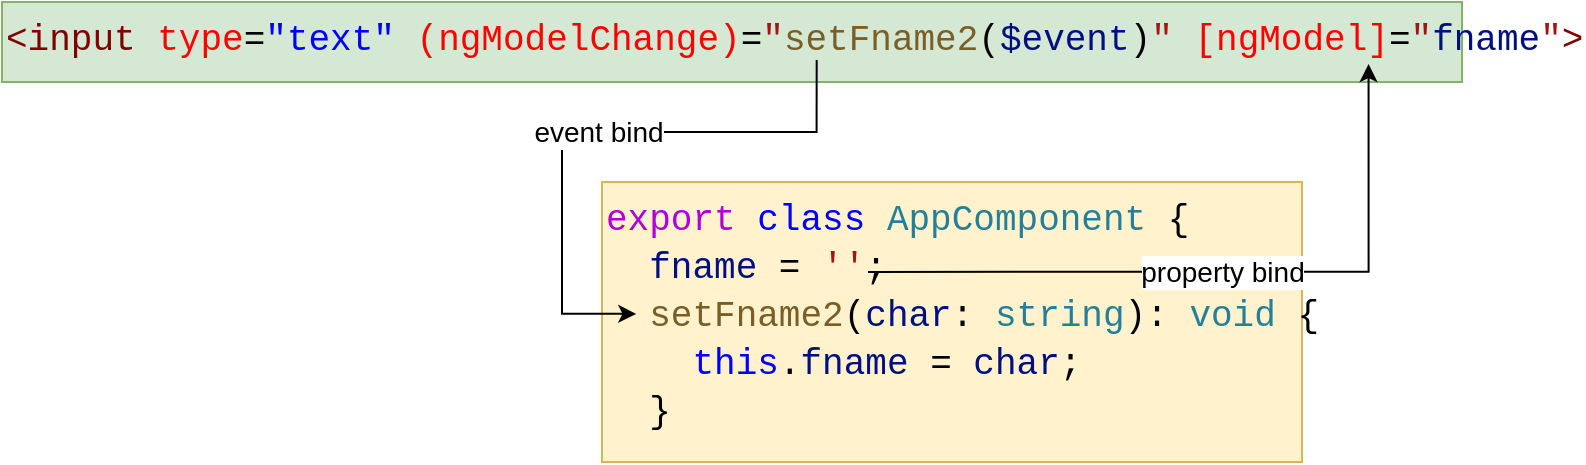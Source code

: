 <mxfile version="14.7.6" type="device"><diagram id="rs47MZBdiqID_HXAhMCf" name="Page-1"><mxGraphModel dx="868" dy="492" grid="1" gridSize="10" guides="1" tooltips="1" connect="1" arrows="1" fold="1" page="1" pageScale="1" pageWidth="850" pageHeight="1100" math="0" shadow="0"><root><mxCell id="0"/><mxCell id="1" parent="0"/><mxCell id="HOYNQZl5QfL2oSvkyfEH-9" value="&lt;div style=&quot;color: rgb(0, 0, 0); font-family: consolas, &amp;quot;courier new&amp;quot;, monospace; font-weight: normal; font-size: 18px; line-height: 24px;&quot;&gt;&lt;div&gt;&lt;span style=&quot;color: #800000&quot;&gt;&amp;lt;input&lt;/span&gt;&lt;span style=&quot;color: #000000&quot;&gt;&amp;nbsp;&lt;/span&gt;&lt;span style=&quot;color: #ff0000&quot;&gt;type&lt;/span&gt;&lt;span style=&quot;color: #000000&quot;&gt;=&lt;/span&gt;&lt;span style=&quot;color: #0000ff&quot;&gt;&quot;text&quot;&lt;/span&gt;&lt;span style=&quot;color: #000000&quot;&gt;&amp;nbsp;&lt;/span&gt;&lt;span style=&quot;color: #ff0000&quot;&gt;(ngModelChange)&lt;/span&gt;&lt;span style=&quot;color: #000000&quot;&gt;=&lt;/span&gt;&lt;span style=&quot;color: #a31515&quot;&gt;&quot;&lt;/span&gt;&lt;span style=&quot;color: #795e26&quot;&gt;setFname2&lt;/span&gt;&lt;span style=&quot;color: #000000&quot;&gt;(&lt;/span&gt;&lt;span style=&quot;color: #001080&quot;&gt;$event&lt;/span&gt;&lt;span style=&quot;color: #000000&quot;&gt;)&lt;/span&gt;&lt;span style=&quot;color: #a31515&quot;&gt;&quot;&lt;/span&gt;&lt;span style=&quot;color: #000000&quot;&gt;&amp;nbsp;&lt;/span&gt;&lt;span style=&quot;color: #ff0000&quot;&gt;[ngModel]&lt;/span&gt;&lt;span style=&quot;color: #000000&quot;&gt;=&lt;/span&gt;&lt;span style=&quot;color: #a31515&quot;&gt;&quot;&lt;/span&gt;&lt;span style=&quot;color: #001080&quot;&gt;fname&lt;/span&gt;&lt;span style=&quot;color: #a31515&quot;&gt;&quot;&lt;/span&gt;&lt;span style=&quot;color: #800000&quot;&gt;&amp;gt;&lt;/span&gt;&lt;/div&gt;&lt;/div&gt;" style="text;whiteSpace=wrap;html=1;fontSize=14;labelBackgroundColor=none;fillColor=#d5e8d4;strokeColor=#82b366;" vertex="1" parent="1"><mxGeometry x="80" y="70" width="730" height="40" as="geometry"/></mxCell><mxCell id="HOYNQZl5QfL2oSvkyfEH-11" value="&lt;div style=&quot;color: rgb(0, 0, 0); font-family: consolas, &amp;quot;courier new&amp;quot;, monospace; font-weight: normal; font-size: 18px; line-height: 24px;&quot;&gt;&lt;div&gt;&lt;span style=&quot;color: #af00db&quot;&gt;export&lt;/span&gt;&lt;span style=&quot;color: #000000&quot;&gt;&amp;nbsp;&lt;/span&gt;&lt;span style=&quot;color: #0000ff&quot;&gt;class&lt;/span&gt;&lt;span style=&quot;color: #000000&quot;&gt;&amp;nbsp;&lt;/span&gt;&lt;span style=&quot;color: #267f99&quot;&gt;AppComponent&lt;/span&gt;&lt;span style=&quot;color: #000000&quot;&gt;&amp;nbsp;{&lt;/span&gt;&lt;/div&gt;&lt;div&gt;&lt;span style=&quot;color: #000000&quot;&gt;&amp;nbsp;&amp;nbsp;&lt;/span&gt;&lt;span style=&quot;color: #001080&quot;&gt;fname&lt;/span&gt;&lt;span style=&quot;color: #000000&quot;&gt;&amp;nbsp;=&amp;nbsp;&lt;/span&gt;&lt;span style=&quot;color: #a31515&quot;&gt;''&lt;/span&gt;&lt;span style=&quot;color: #000000&quot;&gt;;&lt;/span&gt;&lt;/div&gt;&lt;div&gt;&lt;span style=&quot;color: #000000&quot;&gt;&amp;nbsp;&amp;nbsp;&lt;/span&gt;&lt;span style=&quot;color: #795e26&quot;&gt;setFname2&lt;/span&gt;&lt;span style=&quot;color: #000000&quot;&gt;(&lt;/span&gt;&lt;span style=&quot;color: #001080&quot;&gt;char&lt;/span&gt;&lt;span style=&quot;color: #000000&quot;&gt;:&amp;nbsp;&lt;/span&gt;&lt;span style=&quot;color: #267f99&quot;&gt;string&lt;/span&gt;&lt;span style=&quot;color: #000000&quot;&gt;):&amp;nbsp;&lt;/span&gt;&lt;span style=&quot;color: #267f99&quot;&gt;void&lt;/span&gt;&lt;span style=&quot;color: #000000&quot;&gt;&amp;nbsp;{&lt;/span&gt;&lt;/div&gt;&lt;div&gt;&lt;span style=&quot;color: #000000&quot;&gt;&amp;nbsp;&amp;nbsp;&amp;nbsp;&amp;nbsp;&lt;/span&gt;&lt;span style=&quot;color: #0000ff&quot;&gt;this&lt;/span&gt;&lt;span style=&quot;color: #000000&quot;&gt;.&lt;/span&gt;&lt;span style=&quot;color: #001080&quot;&gt;fname&lt;/span&gt;&lt;span style=&quot;color: #000000&quot;&gt;&amp;nbsp;=&amp;nbsp;&lt;/span&gt;&lt;span style=&quot;color: #001080&quot;&gt;char&lt;/span&gt;&lt;span style=&quot;color: #000000&quot;&gt;;&lt;/span&gt;&lt;/div&gt;&lt;div&gt;&lt;span style=&quot;color: #000000&quot;&gt;&amp;nbsp;&amp;nbsp;}&lt;/span&gt;&lt;/div&gt;&lt;/div&gt;" style="text;whiteSpace=wrap;html=1;fontSize=14;fillColor=#fff2cc;strokeColor=#d6b656;labelBackgroundColor=none;" vertex="1" parent="1"><mxGeometry x="380" y="160" width="350" height="140" as="geometry"/></mxCell><mxCell id="HOYNQZl5QfL2oSvkyfEH-13" value="event bind" style="edgeStyle=orthogonalEdgeStyle;rounded=0;orthogonalLoop=1;jettySize=auto;html=1;exitX=0.558;exitY=0.725;exitDx=0;exitDy=0;entryX=0.049;entryY=0.471;entryDx=0;entryDy=0;fontSize=14;exitPerimeter=0;entryPerimeter=0;" edge="1" parent="1" source="HOYNQZl5QfL2oSvkyfEH-9" target="HOYNQZl5QfL2oSvkyfEH-11"><mxGeometry relative="1" as="geometry"><Array as="points"><mxPoint x="487" y="135"/><mxPoint x="360" y="135"/><mxPoint x="360" y="226"/></Array></mxGeometry></mxCell><mxCell id="HOYNQZl5QfL2oSvkyfEH-12" value="property bind" style="edgeStyle=orthogonalEdgeStyle;rounded=0;orthogonalLoop=1;jettySize=auto;html=1;exitX=0.38;exitY=0.321;exitDx=0;exitDy=0;entryX=0.936;entryY=0.775;entryDx=0;entryDy=0;entryPerimeter=0;fontSize=14;exitPerimeter=0;" edge="1" parent="1" source="HOYNQZl5QfL2oSvkyfEH-11" target="HOYNQZl5QfL2oSvkyfEH-9"><mxGeometry relative="1" as="geometry"><Array as="points"><mxPoint x="763" y="205"/></Array></mxGeometry></mxCell></root></mxGraphModel></diagram></mxfile>